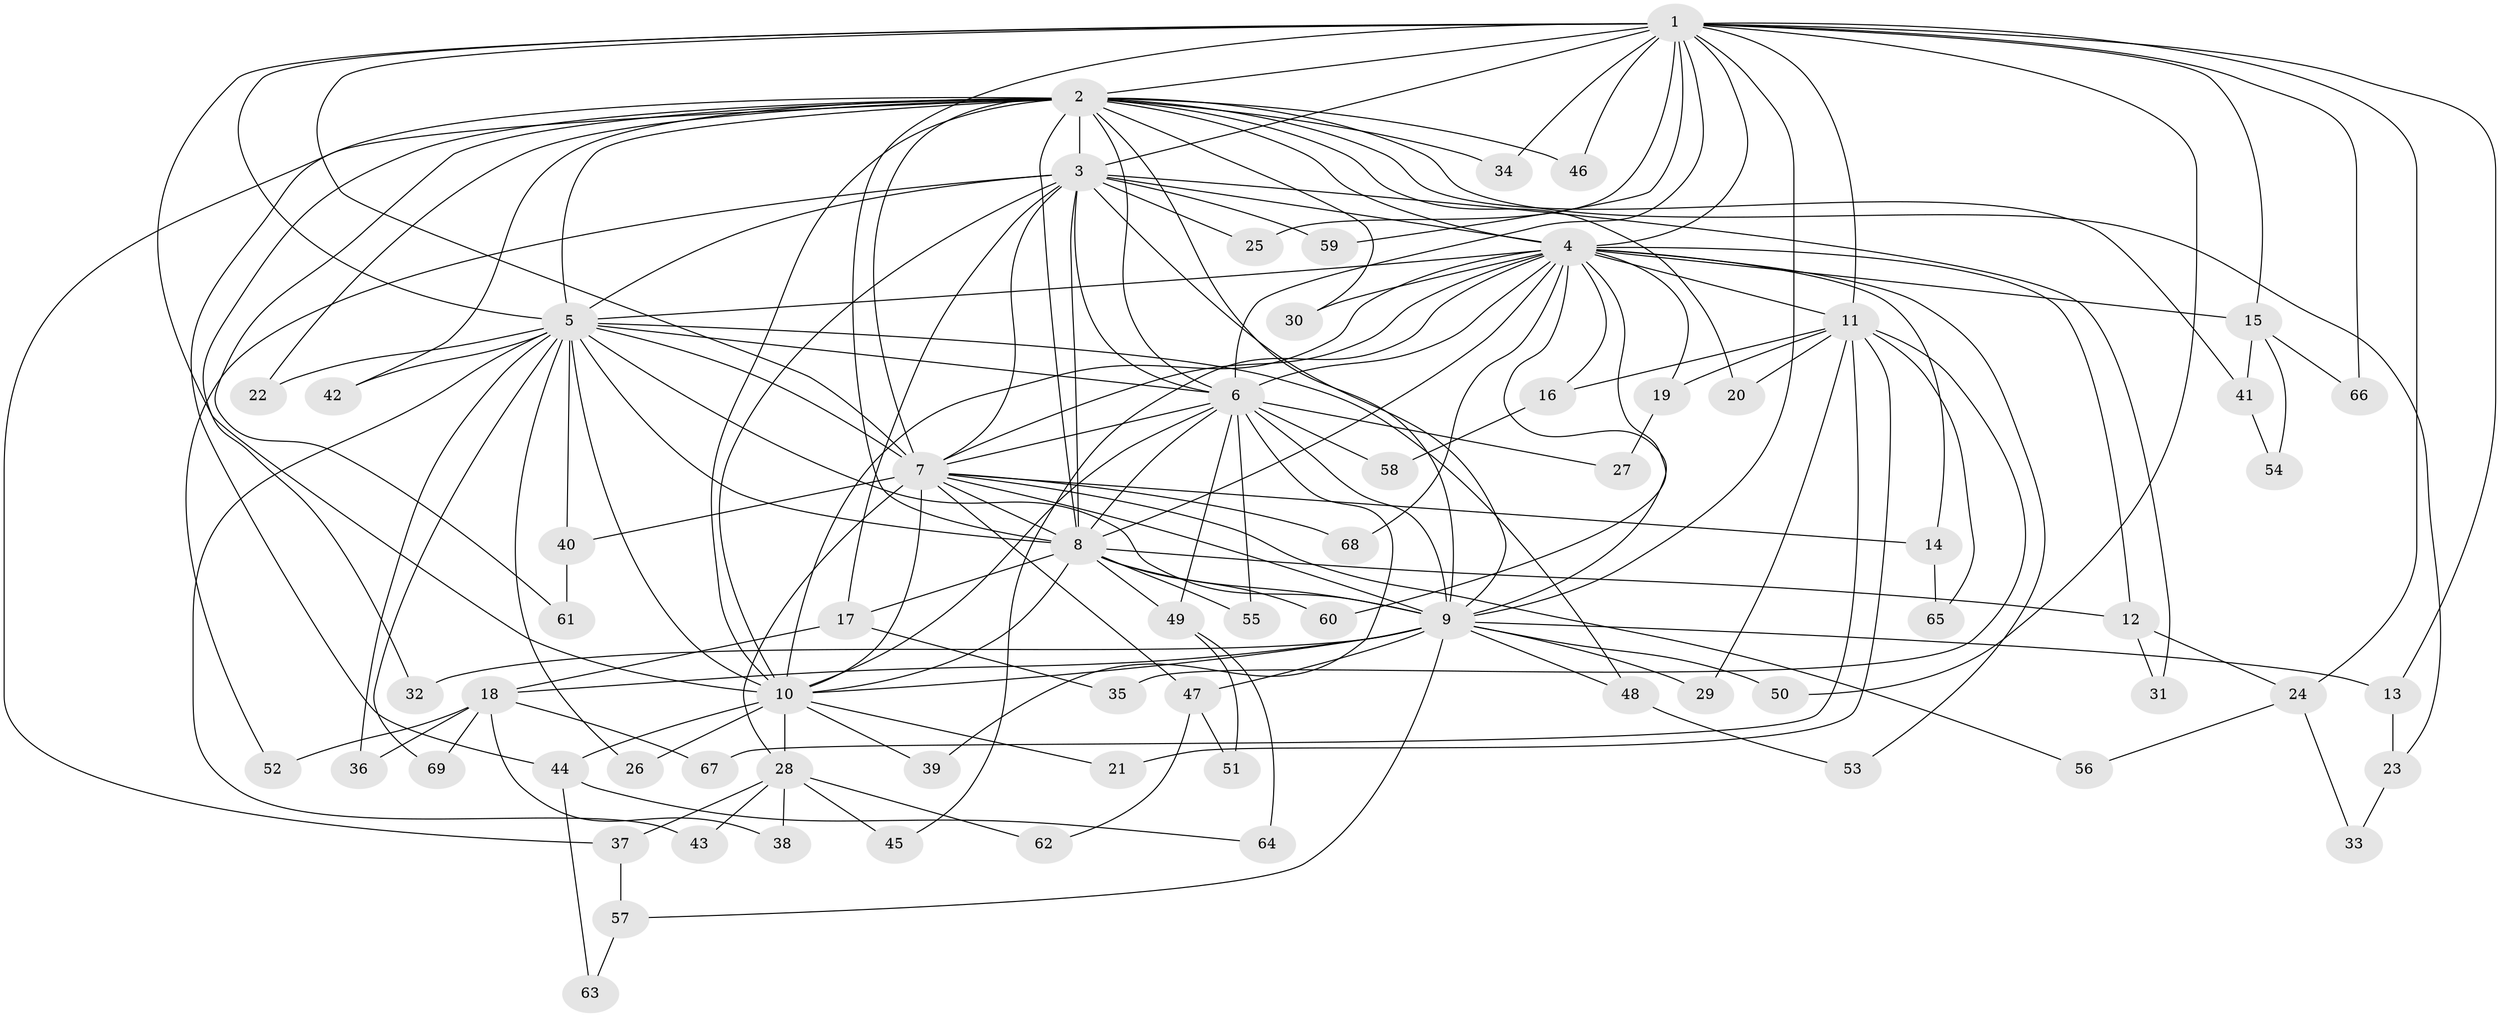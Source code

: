 // coarse degree distribution, {15: 0.061224489795918366, 18: 0.04081632653061224, 13: 0.04081632653061224, 22: 0.02040816326530612, 14: 0.02040816326530612, 4: 0.16326530612244897, 2: 0.5714285714285714, 7: 0.02040816326530612, 6: 0.02040816326530612, 3: 0.04081632653061224}
// Generated by graph-tools (version 1.1) at 2025/41/03/06/25 10:41:33]
// undirected, 69 vertices, 163 edges
graph export_dot {
graph [start="1"]
  node [color=gray90,style=filled];
  1;
  2;
  3;
  4;
  5;
  6;
  7;
  8;
  9;
  10;
  11;
  12;
  13;
  14;
  15;
  16;
  17;
  18;
  19;
  20;
  21;
  22;
  23;
  24;
  25;
  26;
  27;
  28;
  29;
  30;
  31;
  32;
  33;
  34;
  35;
  36;
  37;
  38;
  39;
  40;
  41;
  42;
  43;
  44;
  45;
  46;
  47;
  48;
  49;
  50;
  51;
  52;
  53;
  54;
  55;
  56;
  57;
  58;
  59;
  60;
  61;
  62;
  63;
  64;
  65;
  66;
  67;
  68;
  69;
  1 -- 2;
  1 -- 3;
  1 -- 4;
  1 -- 5;
  1 -- 6;
  1 -- 7;
  1 -- 8;
  1 -- 9;
  1 -- 10;
  1 -- 11;
  1 -- 13;
  1 -- 15;
  1 -- 24;
  1 -- 25;
  1 -- 34;
  1 -- 46;
  1 -- 50;
  1 -- 59;
  1 -- 66;
  2 -- 3;
  2 -- 4;
  2 -- 5;
  2 -- 6;
  2 -- 7;
  2 -- 8;
  2 -- 9;
  2 -- 10;
  2 -- 20;
  2 -- 22;
  2 -- 23;
  2 -- 30;
  2 -- 32;
  2 -- 34;
  2 -- 37;
  2 -- 41;
  2 -- 42;
  2 -- 44;
  2 -- 46;
  2 -- 61;
  3 -- 4;
  3 -- 5;
  3 -- 6;
  3 -- 7;
  3 -- 8;
  3 -- 9;
  3 -- 10;
  3 -- 17;
  3 -- 25;
  3 -- 31;
  3 -- 52;
  3 -- 59;
  4 -- 5;
  4 -- 6;
  4 -- 7;
  4 -- 8;
  4 -- 9;
  4 -- 10;
  4 -- 11;
  4 -- 12;
  4 -- 14;
  4 -- 15;
  4 -- 16;
  4 -- 19;
  4 -- 30;
  4 -- 45;
  4 -- 53;
  4 -- 60;
  4 -- 68;
  5 -- 6;
  5 -- 7;
  5 -- 8;
  5 -- 9;
  5 -- 10;
  5 -- 22;
  5 -- 26;
  5 -- 36;
  5 -- 40;
  5 -- 42;
  5 -- 43;
  5 -- 48;
  5 -- 69;
  6 -- 7;
  6 -- 8;
  6 -- 9;
  6 -- 10;
  6 -- 27;
  6 -- 39;
  6 -- 49;
  6 -- 55;
  6 -- 58;
  7 -- 8;
  7 -- 9;
  7 -- 10;
  7 -- 14;
  7 -- 28;
  7 -- 40;
  7 -- 47;
  7 -- 56;
  7 -- 68;
  8 -- 9;
  8 -- 10;
  8 -- 12;
  8 -- 17;
  8 -- 49;
  8 -- 55;
  8 -- 60;
  9 -- 10;
  9 -- 13;
  9 -- 18;
  9 -- 29;
  9 -- 32;
  9 -- 47;
  9 -- 48;
  9 -- 50;
  9 -- 57;
  10 -- 21;
  10 -- 26;
  10 -- 28;
  10 -- 39;
  10 -- 44;
  11 -- 16;
  11 -- 19;
  11 -- 20;
  11 -- 21;
  11 -- 29;
  11 -- 35;
  11 -- 65;
  11 -- 67;
  12 -- 24;
  12 -- 31;
  13 -- 23;
  14 -- 65;
  15 -- 41;
  15 -- 54;
  15 -- 66;
  16 -- 58;
  17 -- 18;
  17 -- 35;
  18 -- 36;
  18 -- 38;
  18 -- 52;
  18 -- 67;
  18 -- 69;
  19 -- 27;
  23 -- 33;
  24 -- 33;
  24 -- 56;
  28 -- 37;
  28 -- 38;
  28 -- 43;
  28 -- 45;
  28 -- 62;
  37 -- 57;
  40 -- 61;
  41 -- 54;
  44 -- 63;
  44 -- 64;
  47 -- 51;
  47 -- 62;
  48 -- 53;
  49 -- 51;
  49 -- 64;
  57 -- 63;
}
